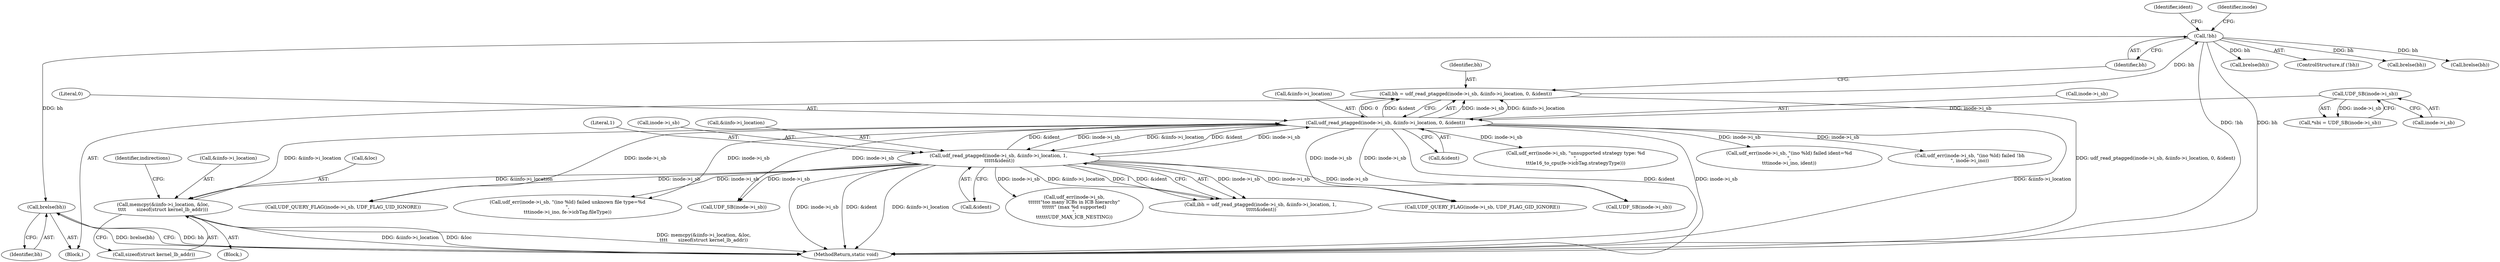 digraph "0_linux_c03aa9f6e1f938618e6db2e23afef0574efeeb65@pointer" {
"1001143" [label="(Call,brelse(bh))"];
"1000145" [label="(Call,!bh)"];
"1000131" [label="(Call,bh = udf_read_ptagged(inode->i_sb, &iinfo->i_location, 0, &ident))"];
"1000133" [label="(Call,udf_read_ptagged(inode->i_sb, &iinfo->i_location, 0, &ident))"];
"1000213" [label="(Call,udf_read_ptagged(inode->i_sb, &iinfo->i_location, 1,\n \t\t\t\t\t&ident))"];
"1000121" [label="(Call,UDF_SB(inode->i_sb))"];
"1000259" [label="(Call,memcpy(&iinfo->i_location, &loc,\n\t\t\t\t       sizeof(struct kernel_lb_addr)))"];
"1000214" [label="(Call,inode->i_sb)"];
"1000142" [label="(Call,&ident)"];
"1000255" [label="(Call,brelse(bh))"];
"1000217" [label="(Call,&iinfo->i_location)"];
"1000274" [label="(Call,udf_err(inode->i_sb,\n\t\t\t\t\t\t\"too many ICBs in ICB hierarchy\"\n\t\t\t\t\t\t\" (max %d supported)\n\",\n\t\t\t\t\t\tUDF_MAX_ICB_NESTING))"];
"1000213" [label="(Call,udf_read_ptagged(inode->i_sb, &iinfo->i_location, 1,\n \t\t\t\t\t&ident))"];
"1001145" [label="(MethodReturn,static void)"];
"1000297" [label="(Call,udf_err(inode->i_sb, \"unsupported strategy type: %d\n\",\n\t\t\tle16_to_cpu(fe->icbTag.strategyType)))"];
"1000211" [label="(Call,ibh = udf_read_ptagged(inode->i_sb, &iinfo->i_location, 1,\n \t\t\t\t\t&ident))"];
"1000264" [label="(Call,&loc)"];
"1000271" [label="(Identifier,indirections)"];
"1000119" [label="(Call,*sbi = UDF_SB(inode->i_sb))"];
"1001143" [label="(Call,brelse(bh))"];
"1000254" [label="(Block,)"];
"1000172" [label="(Call,udf_err(inode->i_sb, \"(ino %ld) failed ident=%d\n\",\n\t\t\tinode->i_ino, ident))"];
"1000162" [label="(Identifier,ident)"];
"1000608" [label="(Call,UDF_QUERY_FLAG(inode->i_sb, UDF_FLAG_GID_IGNORE))"];
"1000105" [label="(Block,)"];
"1000266" [label="(Call,sizeof(struct kernel_lb_addr))"];
"1000132" [label="(Identifier,bh)"];
"1000134" [label="(Call,inode->i_sb)"];
"1001144" [label="(Identifier,bh)"];
"1000589" [label="(Call,UDF_SB(inode->i_sb))"];
"1000122" [label="(Call,inode->i_sb)"];
"1000144" [label="(ControlStructure,if (!bh))"];
"1000574" [label="(Call,UDF_QUERY_FLAG(inode->i_sb, UDF_FLAG_UID_IGNORE))"];
"1000260" [label="(Call,&iinfo->i_location)"];
"1000141" [label="(Literal,0)"];
"1000150" [label="(Identifier,inode)"];
"1000181" [label="(Call,brelse(bh))"];
"1000308" [label="(Call,brelse(bh))"];
"1000222" [label="(Call,&ident)"];
"1000133" [label="(Call,udf_read_ptagged(inode->i_sb, &iinfo->i_location, 0, &ident))"];
"1000259" [label="(Call,memcpy(&iinfo->i_location, &loc,\n\t\t\t\t       sizeof(struct kernel_lb_addr)))"];
"1000131" [label="(Call,bh = udf_read_ptagged(inode->i_sb, &iinfo->i_location, 0, &ident))"];
"1001087" [label="(Call,udf_err(inode->i_sb, \"(ino %ld) failed unknown file type=%d\n\",\n\t\t\tinode->i_ino, fe->icbTag.fileType))"];
"1000121" [label="(Call,UDF_SB(inode->i_sb))"];
"1000137" [label="(Call,&iinfo->i_location)"];
"1000146" [label="(Identifier,bh)"];
"1000148" [label="(Call,udf_err(inode->i_sb, \"(ino %ld) failed !bh\n\", inode->i_ino))"];
"1000221" [label="(Literal,1)"];
"1000145" [label="(Call,!bh)"];
"1000623" [label="(Call,UDF_SB(inode->i_sb))"];
"1001143" -> "1000105"  [label="AST: "];
"1001143" -> "1001144"  [label="CFG: "];
"1001144" -> "1001143"  [label="AST: "];
"1001145" -> "1001143"  [label="CFG: "];
"1001143" -> "1001145"  [label="DDG: bh"];
"1001143" -> "1001145"  [label="DDG: brelse(bh)"];
"1000145" -> "1001143"  [label="DDG: bh"];
"1000145" -> "1000144"  [label="AST: "];
"1000145" -> "1000146"  [label="CFG: "];
"1000146" -> "1000145"  [label="AST: "];
"1000150" -> "1000145"  [label="CFG: "];
"1000162" -> "1000145"  [label="CFG: "];
"1000145" -> "1001145"  [label="DDG: !bh"];
"1000145" -> "1001145"  [label="DDG: bh"];
"1000131" -> "1000145"  [label="DDG: bh"];
"1000145" -> "1000181"  [label="DDG: bh"];
"1000145" -> "1000255"  [label="DDG: bh"];
"1000145" -> "1000308"  [label="DDG: bh"];
"1000131" -> "1000105"  [label="AST: "];
"1000131" -> "1000133"  [label="CFG: "];
"1000132" -> "1000131"  [label="AST: "];
"1000133" -> "1000131"  [label="AST: "];
"1000146" -> "1000131"  [label="CFG: "];
"1000131" -> "1001145"  [label="DDG: udf_read_ptagged(inode->i_sb, &iinfo->i_location, 0, &ident)"];
"1000133" -> "1000131"  [label="DDG: inode->i_sb"];
"1000133" -> "1000131"  [label="DDG: &iinfo->i_location"];
"1000133" -> "1000131"  [label="DDG: 0"];
"1000133" -> "1000131"  [label="DDG: &ident"];
"1000133" -> "1000142"  [label="CFG: "];
"1000134" -> "1000133"  [label="AST: "];
"1000137" -> "1000133"  [label="AST: "];
"1000141" -> "1000133"  [label="AST: "];
"1000142" -> "1000133"  [label="AST: "];
"1000133" -> "1001145"  [label="DDG: &ident"];
"1000133" -> "1001145"  [label="DDG: inode->i_sb"];
"1000133" -> "1001145"  [label="DDG: &iinfo->i_location"];
"1000213" -> "1000133"  [label="DDG: inode->i_sb"];
"1000213" -> "1000133"  [label="DDG: &ident"];
"1000121" -> "1000133"  [label="DDG: inode->i_sb"];
"1000259" -> "1000133"  [label="DDG: &iinfo->i_location"];
"1000133" -> "1000148"  [label="DDG: inode->i_sb"];
"1000133" -> "1000172"  [label="DDG: inode->i_sb"];
"1000133" -> "1000213"  [label="DDG: inode->i_sb"];
"1000133" -> "1000213"  [label="DDG: &iinfo->i_location"];
"1000133" -> "1000213"  [label="DDG: &ident"];
"1000133" -> "1000297"  [label="DDG: inode->i_sb"];
"1000133" -> "1000574"  [label="DDG: inode->i_sb"];
"1000133" -> "1000589"  [label="DDG: inode->i_sb"];
"1000133" -> "1000608"  [label="DDG: inode->i_sb"];
"1000133" -> "1000623"  [label="DDG: inode->i_sb"];
"1000133" -> "1001087"  [label="DDG: inode->i_sb"];
"1000213" -> "1000211"  [label="AST: "];
"1000213" -> "1000222"  [label="CFG: "];
"1000214" -> "1000213"  [label="AST: "];
"1000217" -> "1000213"  [label="AST: "];
"1000221" -> "1000213"  [label="AST: "];
"1000222" -> "1000213"  [label="AST: "];
"1000211" -> "1000213"  [label="CFG: "];
"1000213" -> "1001145"  [label="DDG: &iinfo->i_location"];
"1000213" -> "1001145"  [label="DDG: inode->i_sb"];
"1000213" -> "1001145"  [label="DDG: &ident"];
"1000213" -> "1000211"  [label="DDG: inode->i_sb"];
"1000213" -> "1000211"  [label="DDG: &iinfo->i_location"];
"1000213" -> "1000211"  [label="DDG: 1"];
"1000213" -> "1000211"  [label="DDG: &ident"];
"1000213" -> "1000259"  [label="DDG: &iinfo->i_location"];
"1000213" -> "1000274"  [label="DDG: inode->i_sb"];
"1000213" -> "1000574"  [label="DDG: inode->i_sb"];
"1000213" -> "1000589"  [label="DDG: inode->i_sb"];
"1000213" -> "1000608"  [label="DDG: inode->i_sb"];
"1000213" -> "1000623"  [label="DDG: inode->i_sb"];
"1000213" -> "1001087"  [label="DDG: inode->i_sb"];
"1000121" -> "1000119"  [label="AST: "];
"1000121" -> "1000122"  [label="CFG: "];
"1000122" -> "1000121"  [label="AST: "];
"1000119" -> "1000121"  [label="CFG: "];
"1000121" -> "1000119"  [label="DDG: inode->i_sb"];
"1000259" -> "1000254"  [label="AST: "];
"1000259" -> "1000266"  [label="CFG: "];
"1000260" -> "1000259"  [label="AST: "];
"1000264" -> "1000259"  [label="AST: "];
"1000266" -> "1000259"  [label="AST: "];
"1000271" -> "1000259"  [label="CFG: "];
"1000259" -> "1001145"  [label="DDG: memcpy(&iinfo->i_location, &loc,\n\t\t\t\t       sizeof(struct kernel_lb_addr))"];
"1000259" -> "1001145"  [label="DDG: &iinfo->i_location"];
"1000259" -> "1001145"  [label="DDG: &loc"];
}
